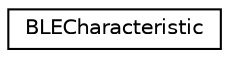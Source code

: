 digraph "Graphical Class Hierarchy"
{
  edge [fontname="Helvetica",fontsize="10",labelfontname="Helvetica",labelfontsize="10"];
  node [fontname="Helvetica",fontsize="10",shape=record];
  rankdir="LR";
  Node0 [label="BLECharacteristic",height=0.2,width=0.4,color="black", fillcolor="white", style="filled",URL="$class_b_l_e_characteristic.html",tooltip="The model of a BLE Characteristic. "];
}
